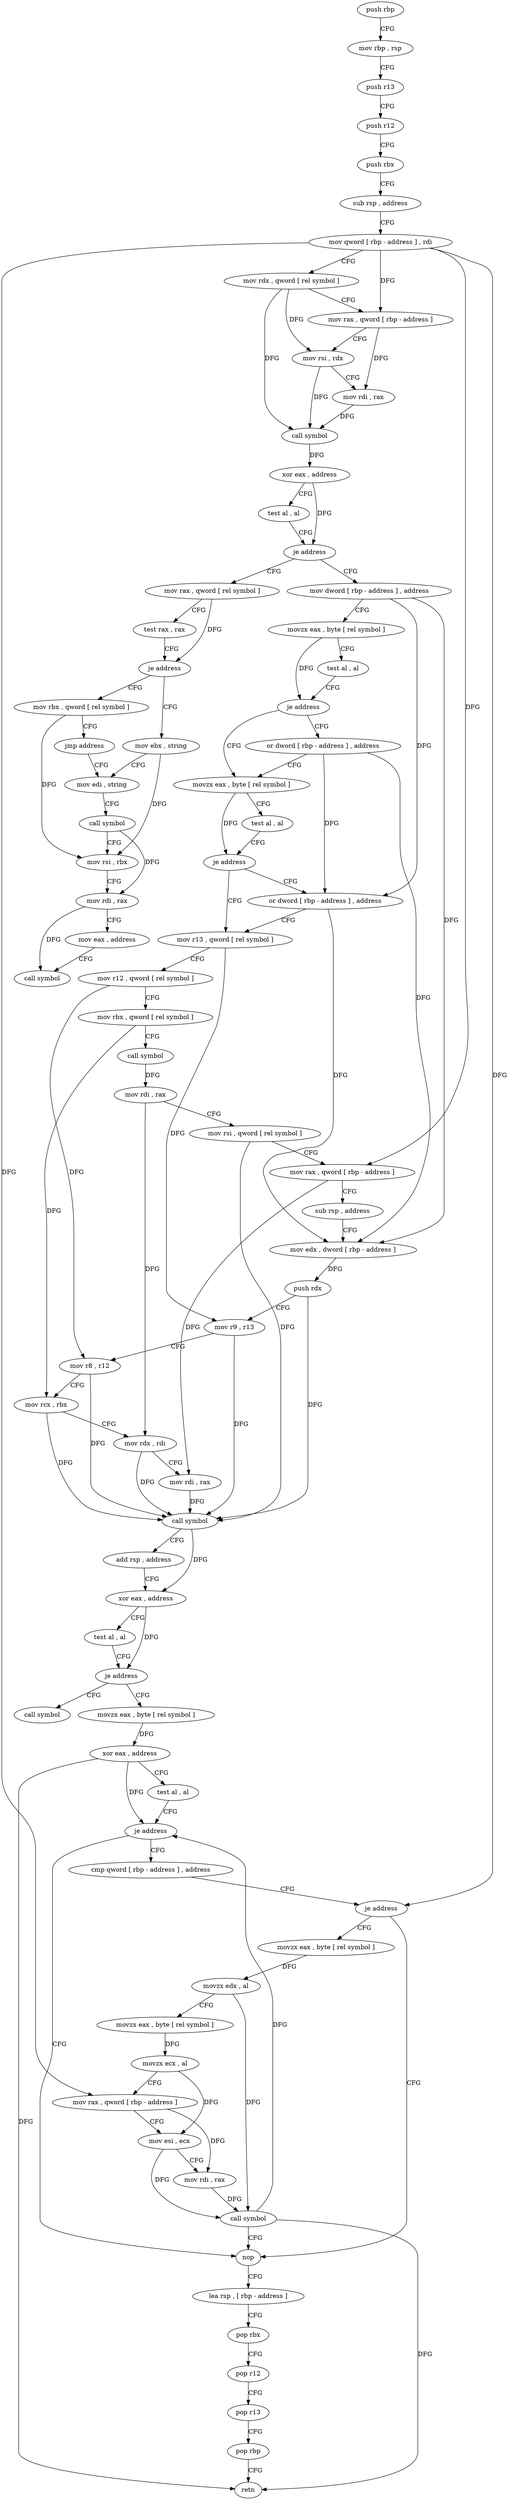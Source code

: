 digraph "func" {
"4218573" [label = "push rbp" ]
"4218574" [label = "mov rbp , rsp" ]
"4218577" [label = "push r13" ]
"4218579" [label = "push r12" ]
"4218581" [label = "push rbx" ]
"4218582" [label = "sub rsp , address" ]
"4218586" [label = "mov qword [ rbp - address ] , rdi" ]
"4218590" [label = "mov rdx , qword [ rel symbol ]" ]
"4218597" [label = "mov rax , qword [ rbp - address ]" ]
"4218601" [label = "mov rsi , rdx" ]
"4218604" [label = "mov rdi , rax" ]
"4218607" [label = "call symbol" ]
"4218612" [label = "xor eax , address" ]
"4218615" [label = "test al , al" ]
"4218617" [label = "je address" ]
"4218671" [label = "mov dword [ rbp - address ] , address" ]
"4218619" [label = "mov rax , qword [ rel symbol ]" ]
"4218678" [label = "movzx eax , byte [ rel symbol ]" ]
"4218685" [label = "test al , al" ]
"4218687" [label = "je address" ]
"4218693" [label = "movzx eax , byte [ rel symbol ]" ]
"4218689" [label = "or dword [ rbp - address ] , address" ]
"4218626" [label = "test rax , rax" ]
"4218629" [label = "je address" ]
"4218640" [label = "mov ebx , string" ]
"4218631" [label = "mov rbx , qword [ rel symbol ]" ]
"4218700" [label = "test al , al" ]
"4218702" [label = "je address" ]
"4218708" [label = "mov r13 , qword [ rel symbol ]" ]
"4218704" [label = "or dword [ rbp - address ] , address" ]
"4218645" [label = "mov edi , string" ]
"4218638" [label = "jmp address" ]
"4218715" [label = "mov r12 , qword [ rel symbol ]" ]
"4218722" [label = "mov rbx , qword [ rel symbol ]" ]
"4218729" [label = "call symbol" ]
"4218734" [label = "mov rdi , rax" ]
"4218737" [label = "mov rsi , qword [ rel symbol ]" ]
"4218744" [label = "mov rax , qword [ rbp - address ]" ]
"4218748" [label = "sub rsp , address" ]
"4218752" [label = "mov edx , dword [ rbp - address ]" ]
"4218755" [label = "push rdx" ]
"4218756" [label = "mov r9 , r13" ]
"4218759" [label = "mov r8 , r12" ]
"4218762" [label = "mov rcx , rbx" ]
"4218765" [label = "mov rdx , rdi" ]
"4218768" [label = "mov rdi , rax" ]
"4218771" [label = "call symbol" ]
"4218776" [label = "add rsp , address" ]
"4218780" [label = "xor eax , address" ]
"4218783" [label = "test al , al" ]
"4218785" [label = "je address" ]
"4218792" [label = "movzx eax , byte [ rel symbol ]" ]
"4218787" [label = "call symbol" ]
"4218650" [label = "call symbol" ]
"4218655" [label = "mov rsi , rbx" ]
"4218658" [label = "mov rdi , rax" ]
"4218661" [label = "mov eax , address" ]
"4218666" [label = "call symbol" ]
"4218799" [label = "xor eax , address" ]
"4218802" [label = "test al , al" ]
"4218804" [label = "je address" ]
"4218847" [label = "nop" ]
"4218806" [label = "cmp qword [ rbp - address ] , address" ]
"4218848" [label = "lea rsp , [ rbp - address ]" ]
"4218852" [label = "pop rbx" ]
"4218853" [label = "pop r12" ]
"4218855" [label = "pop r13" ]
"4218857" [label = "pop rbp" ]
"4218858" [label = "retn" ]
"4218811" [label = "je address" ]
"4218813" [label = "movzx eax , byte [ rel symbol ]" ]
"4218820" [label = "movzx edx , al" ]
"4218823" [label = "movzx eax , byte [ rel symbol ]" ]
"4218830" [label = "movzx ecx , al" ]
"4218833" [label = "mov rax , qword [ rbp - address ]" ]
"4218837" [label = "mov esi , ecx" ]
"4218839" [label = "mov rdi , rax" ]
"4218842" [label = "call symbol" ]
"4218573" -> "4218574" [ label = "CFG" ]
"4218574" -> "4218577" [ label = "CFG" ]
"4218577" -> "4218579" [ label = "CFG" ]
"4218579" -> "4218581" [ label = "CFG" ]
"4218581" -> "4218582" [ label = "CFG" ]
"4218582" -> "4218586" [ label = "CFG" ]
"4218586" -> "4218590" [ label = "CFG" ]
"4218586" -> "4218597" [ label = "DFG" ]
"4218586" -> "4218744" [ label = "DFG" ]
"4218586" -> "4218811" [ label = "DFG" ]
"4218586" -> "4218833" [ label = "DFG" ]
"4218590" -> "4218597" [ label = "CFG" ]
"4218590" -> "4218601" [ label = "DFG" ]
"4218590" -> "4218607" [ label = "DFG" ]
"4218597" -> "4218601" [ label = "CFG" ]
"4218597" -> "4218604" [ label = "DFG" ]
"4218601" -> "4218604" [ label = "CFG" ]
"4218601" -> "4218607" [ label = "DFG" ]
"4218604" -> "4218607" [ label = "DFG" ]
"4218607" -> "4218612" [ label = "DFG" ]
"4218612" -> "4218615" [ label = "CFG" ]
"4218612" -> "4218617" [ label = "DFG" ]
"4218615" -> "4218617" [ label = "CFG" ]
"4218617" -> "4218671" [ label = "CFG" ]
"4218617" -> "4218619" [ label = "CFG" ]
"4218671" -> "4218678" [ label = "CFG" ]
"4218671" -> "4218752" [ label = "DFG" ]
"4218671" -> "4218704" [ label = "DFG" ]
"4218619" -> "4218626" [ label = "CFG" ]
"4218619" -> "4218629" [ label = "DFG" ]
"4218678" -> "4218685" [ label = "CFG" ]
"4218678" -> "4218687" [ label = "DFG" ]
"4218685" -> "4218687" [ label = "CFG" ]
"4218687" -> "4218693" [ label = "CFG" ]
"4218687" -> "4218689" [ label = "CFG" ]
"4218693" -> "4218700" [ label = "CFG" ]
"4218693" -> "4218702" [ label = "DFG" ]
"4218689" -> "4218693" [ label = "CFG" ]
"4218689" -> "4218752" [ label = "DFG" ]
"4218689" -> "4218704" [ label = "DFG" ]
"4218626" -> "4218629" [ label = "CFG" ]
"4218629" -> "4218640" [ label = "CFG" ]
"4218629" -> "4218631" [ label = "CFG" ]
"4218640" -> "4218645" [ label = "CFG" ]
"4218640" -> "4218655" [ label = "DFG" ]
"4218631" -> "4218638" [ label = "CFG" ]
"4218631" -> "4218655" [ label = "DFG" ]
"4218700" -> "4218702" [ label = "CFG" ]
"4218702" -> "4218708" [ label = "CFG" ]
"4218702" -> "4218704" [ label = "CFG" ]
"4218708" -> "4218715" [ label = "CFG" ]
"4218708" -> "4218756" [ label = "DFG" ]
"4218704" -> "4218708" [ label = "CFG" ]
"4218704" -> "4218752" [ label = "DFG" ]
"4218645" -> "4218650" [ label = "CFG" ]
"4218638" -> "4218645" [ label = "CFG" ]
"4218715" -> "4218722" [ label = "CFG" ]
"4218715" -> "4218759" [ label = "DFG" ]
"4218722" -> "4218729" [ label = "CFG" ]
"4218722" -> "4218762" [ label = "DFG" ]
"4218729" -> "4218734" [ label = "DFG" ]
"4218734" -> "4218737" [ label = "CFG" ]
"4218734" -> "4218765" [ label = "DFG" ]
"4218737" -> "4218744" [ label = "CFG" ]
"4218737" -> "4218771" [ label = "DFG" ]
"4218744" -> "4218748" [ label = "CFG" ]
"4218744" -> "4218768" [ label = "DFG" ]
"4218748" -> "4218752" [ label = "CFG" ]
"4218752" -> "4218755" [ label = "DFG" ]
"4218755" -> "4218756" [ label = "CFG" ]
"4218755" -> "4218771" [ label = "DFG" ]
"4218756" -> "4218759" [ label = "CFG" ]
"4218756" -> "4218771" [ label = "DFG" ]
"4218759" -> "4218762" [ label = "CFG" ]
"4218759" -> "4218771" [ label = "DFG" ]
"4218762" -> "4218765" [ label = "CFG" ]
"4218762" -> "4218771" [ label = "DFG" ]
"4218765" -> "4218768" [ label = "CFG" ]
"4218765" -> "4218771" [ label = "DFG" ]
"4218768" -> "4218771" [ label = "DFG" ]
"4218771" -> "4218776" [ label = "CFG" ]
"4218771" -> "4218780" [ label = "DFG" ]
"4218776" -> "4218780" [ label = "CFG" ]
"4218780" -> "4218783" [ label = "CFG" ]
"4218780" -> "4218785" [ label = "DFG" ]
"4218783" -> "4218785" [ label = "CFG" ]
"4218785" -> "4218792" [ label = "CFG" ]
"4218785" -> "4218787" [ label = "CFG" ]
"4218792" -> "4218799" [ label = "DFG" ]
"4218650" -> "4218655" [ label = "CFG" ]
"4218650" -> "4218658" [ label = "DFG" ]
"4218655" -> "4218658" [ label = "CFG" ]
"4218658" -> "4218661" [ label = "CFG" ]
"4218658" -> "4218666" [ label = "DFG" ]
"4218661" -> "4218666" [ label = "CFG" ]
"4218799" -> "4218802" [ label = "CFG" ]
"4218799" -> "4218804" [ label = "DFG" ]
"4218799" -> "4218858" [ label = "DFG" ]
"4218802" -> "4218804" [ label = "CFG" ]
"4218804" -> "4218847" [ label = "CFG" ]
"4218804" -> "4218806" [ label = "CFG" ]
"4218847" -> "4218848" [ label = "CFG" ]
"4218806" -> "4218811" [ label = "CFG" ]
"4218848" -> "4218852" [ label = "CFG" ]
"4218852" -> "4218853" [ label = "CFG" ]
"4218853" -> "4218855" [ label = "CFG" ]
"4218855" -> "4218857" [ label = "CFG" ]
"4218857" -> "4218858" [ label = "CFG" ]
"4218811" -> "4218847" [ label = "CFG" ]
"4218811" -> "4218813" [ label = "CFG" ]
"4218813" -> "4218820" [ label = "DFG" ]
"4218820" -> "4218823" [ label = "CFG" ]
"4218820" -> "4218842" [ label = "DFG" ]
"4218823" -> "4218830" [ label = "DFG" ]
"4218830" -> "4218833" [ label = "CFG" ]
"4218830" -> "4218837" [ label = "DFG" ]
"4218833" -> "4218837" [ label = "CFG" ]
"4218833" -> "4218839" [ label = "DFG" ]
"4218837" -> "4218839" [ label = "CFG" ]
"4218837" -> "4218842" [ label = "DFG" ]
"4218839" -> "4218842" [ label = "DFG" ]
"4218842" -> "4218847" [ label = "CFG" ]
"4218842" -> "4218804" [ label = "DFG" ]
"4218842" -> "4218858" [ label = "DFG" ]
}
